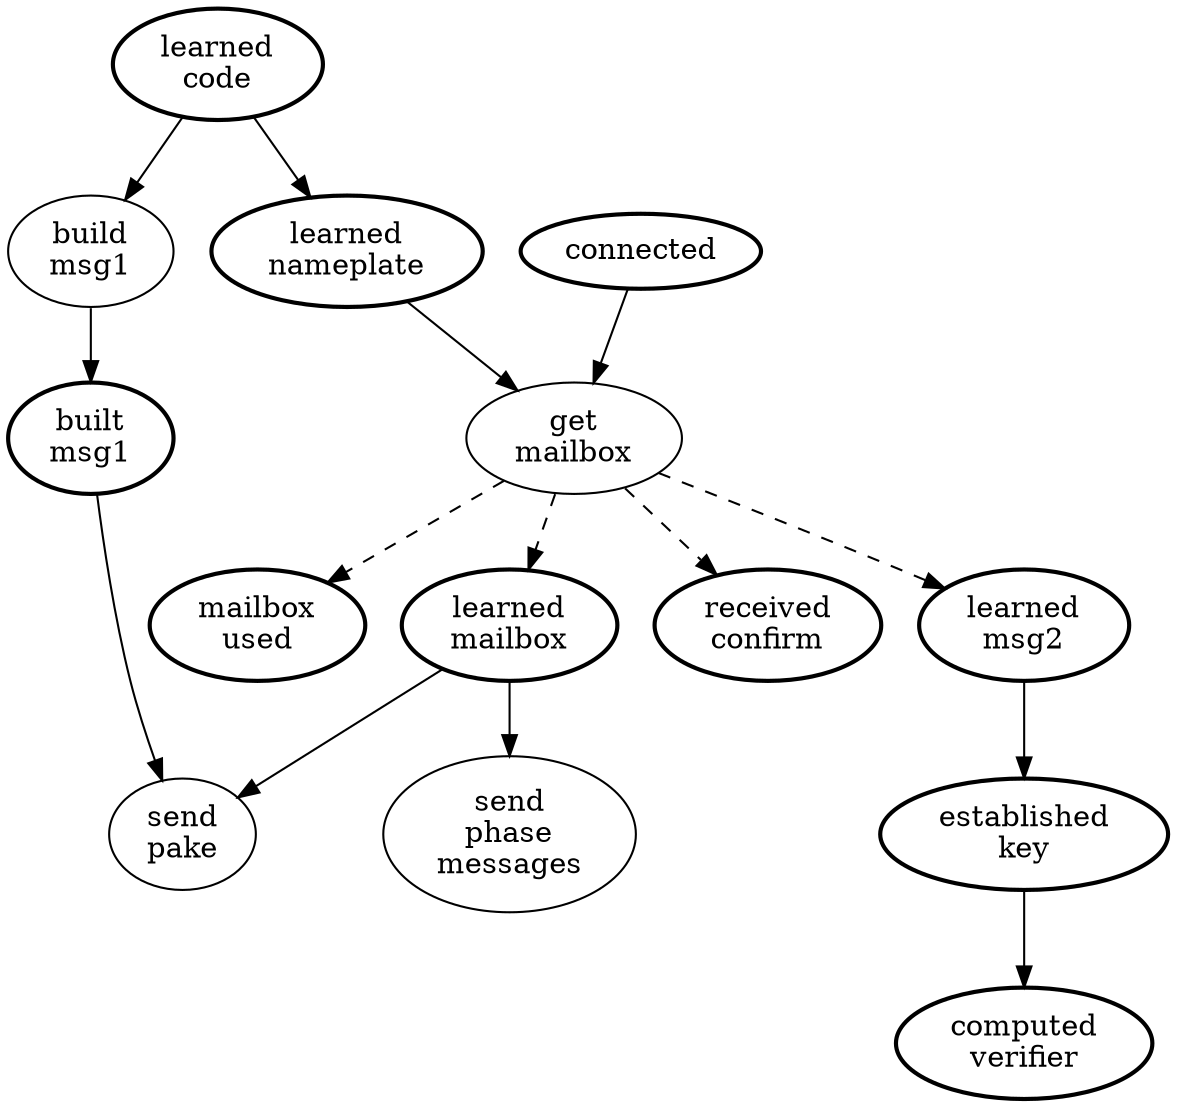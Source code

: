 digraph {
        event_learned_code [label="learned\ncode" style="bold"]
        event_learned_nameplate [label="learned\nnameplate" style="bold"]
        event_learned_mailbox [label="learned\nmailbox" style="bold"]
        event_connected [label="connected" style="bold"]
        event_built_msg1 [label="built\nmsg1" style="bold"]
        event_mailbox_used [label="mailbox\nused" style="bold"]
        event_learned_PAKE [label="learned\nmsg2" style="bold"]
        event_established_key [label="established\nkey" style="bold"]
        event_computed_verifier [label="computed\nverifier" style="bold"]
        event_received_confirm [label="received\nconfirm" style="bold"]

        maybe_build_msg1 [label="build\nmsg1"]
        maybe_get_mailbox [label="get\nmailbox"]
        maybe_send_pake [label="send\npake"]
        maybe_send_phase_messages [label="send\nphase\nmessages"]

        event_connected -> maybe_get_mailbox

        event_built_msg1 -> maybe_send_pake

        event_learned_code -> maybe_build_msg1
        event_learned_code -> event_learned_nameplate

        maybe_build_msg1 -> event_built_msg1
        event_learned_nameplate -> maybe_get_mailbox

        maybe_get_mailbox -> event_learned_mailbox [style="dashed"]
        maybe_get_mailbox -> event_mailbox_used [style="dashed"]
        maybe_get_mailbox -> event_learned_PAKE [style="dashed"]
        maybe_get_mailbox -> event_received_confirm [style="dashed"]

        event_learned_mailbox -> maybe_send_pake
        event_learned_mailbox -> maybe_send_phase_messages

        event_learned_PAKE -> event_established_key
        event_established_key -> event_computed_verifier
}
